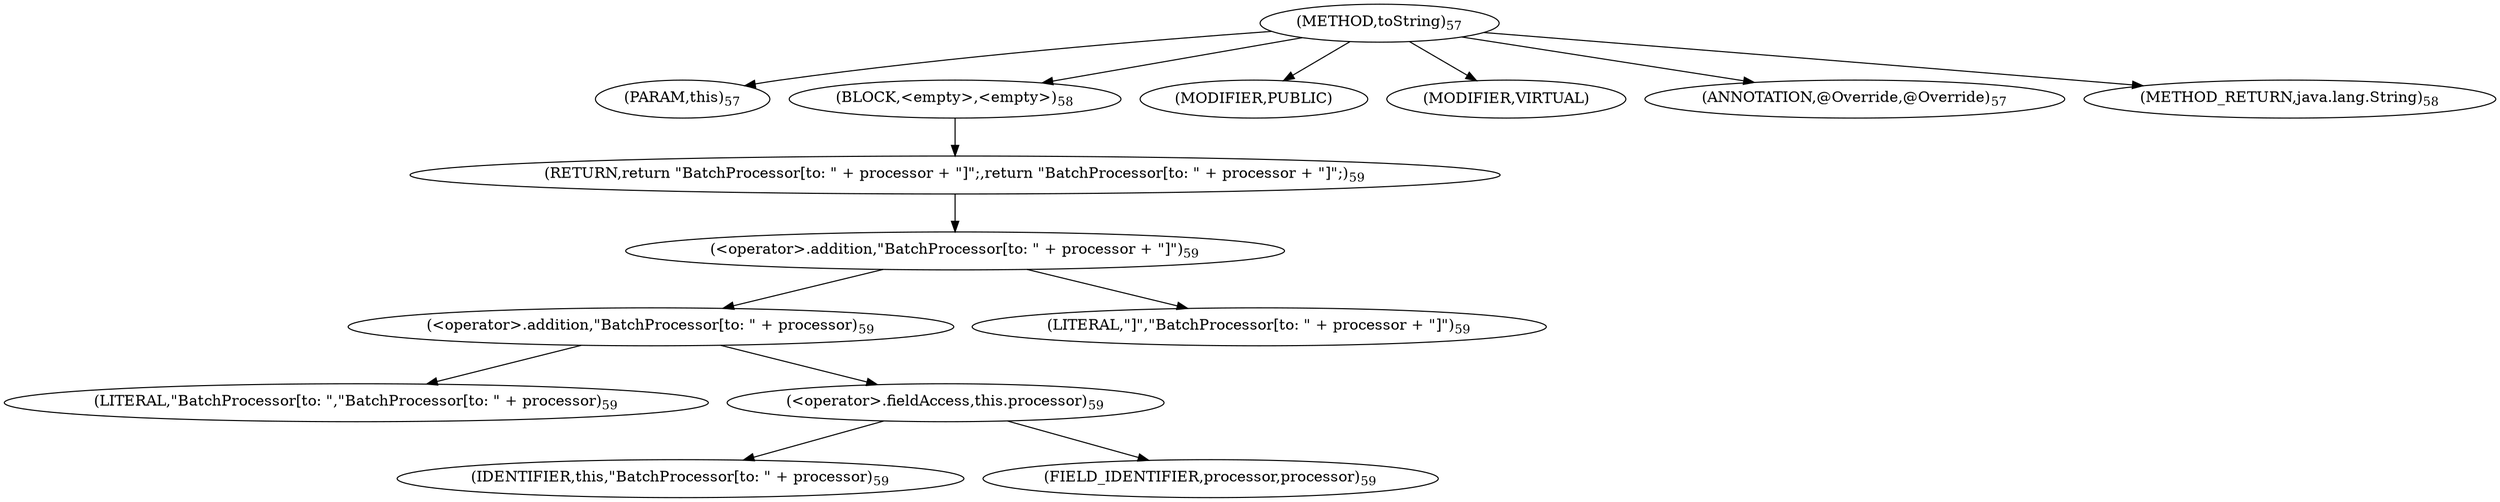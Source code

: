 digraph "toString" {  
"157" [label = <(METHOD,toString)<SUB>57</SUB>> ]
"158" [label = <(PARAM,this)<SUB>57</SUB>> ]
"159" [label = <(BLOCK,&lt;empty&gt;,&lt;empty&gt;)<SUB>58</SUB>> ]
"160" [label = <(RETURN,return &quot;BatchProcessor[to: &quot; + processor + &quot;]&quot;;,return &quot;BatchProcessor[to: &quot; + processor + &quot;]&quot;;)<SUB>59</SUB>> ]
"161" [label = <(&lt;operator&gt;.addition,&quot;BatchProcessor[to: &quot; + processor + &quot;]&quot;)<SUB>59</SUB>> ]
"162" [label = <(&lt;operator&gt;.addition,&quot;BatchProcessor[to: &quot; + processor)<SUB>59</SUB>> ]
"163" [label = <(LITERAL,&quot;BatchProcessor[to: &quot;,&quot;BatchProcessor[to: &quot; + processor)<SUB>59</SUB>> ]
"164" [label = <(&lt;operator&gt;.fieldAccess,this.processor)<SUB>59</SUB>> ]
"165" [label = <(IDENTIFIER,this,&quot;BatchProcessor[to: &quot; + processor)<SUB>59</SUB>> ]
"166" [label = <(FIELD_IDENTIFIER,processor,processor)<SUB>59</SUB>> ]
"167" [label = <(LITERAL,&quot;]&quot;,&quot;BatchProcessor[to: &quot; + processor + &quot;]&quot;)<SUB>59</SUB>> ]
"168" [label = <(MODIFIER,PUBLIC)> ]
"169" [label = <(MODIFIER,VIRTUAL)> ]
"170" [label = <(ANNOTATION,@Override,@Override)<SUB>57</SUB>> ]
"171" [label = <(METHOD_RETURN,java.lang.String)<SUB>58</SUB>> ]
  "157" -> "158" 
  "157" -> "159" 
  "157" -> "168" 
  "157" -> "169" 
  "157" -> "170" 
  "157" -> "171" 
  "159" -> "160" 
  "160" -> "161" 
  "161" -> "162" 
  "161" -> "167" 
  "162" -> "163" 
  "162" -> "164" 
  "164" -> "165" 
  "164" -> "166" 
}
